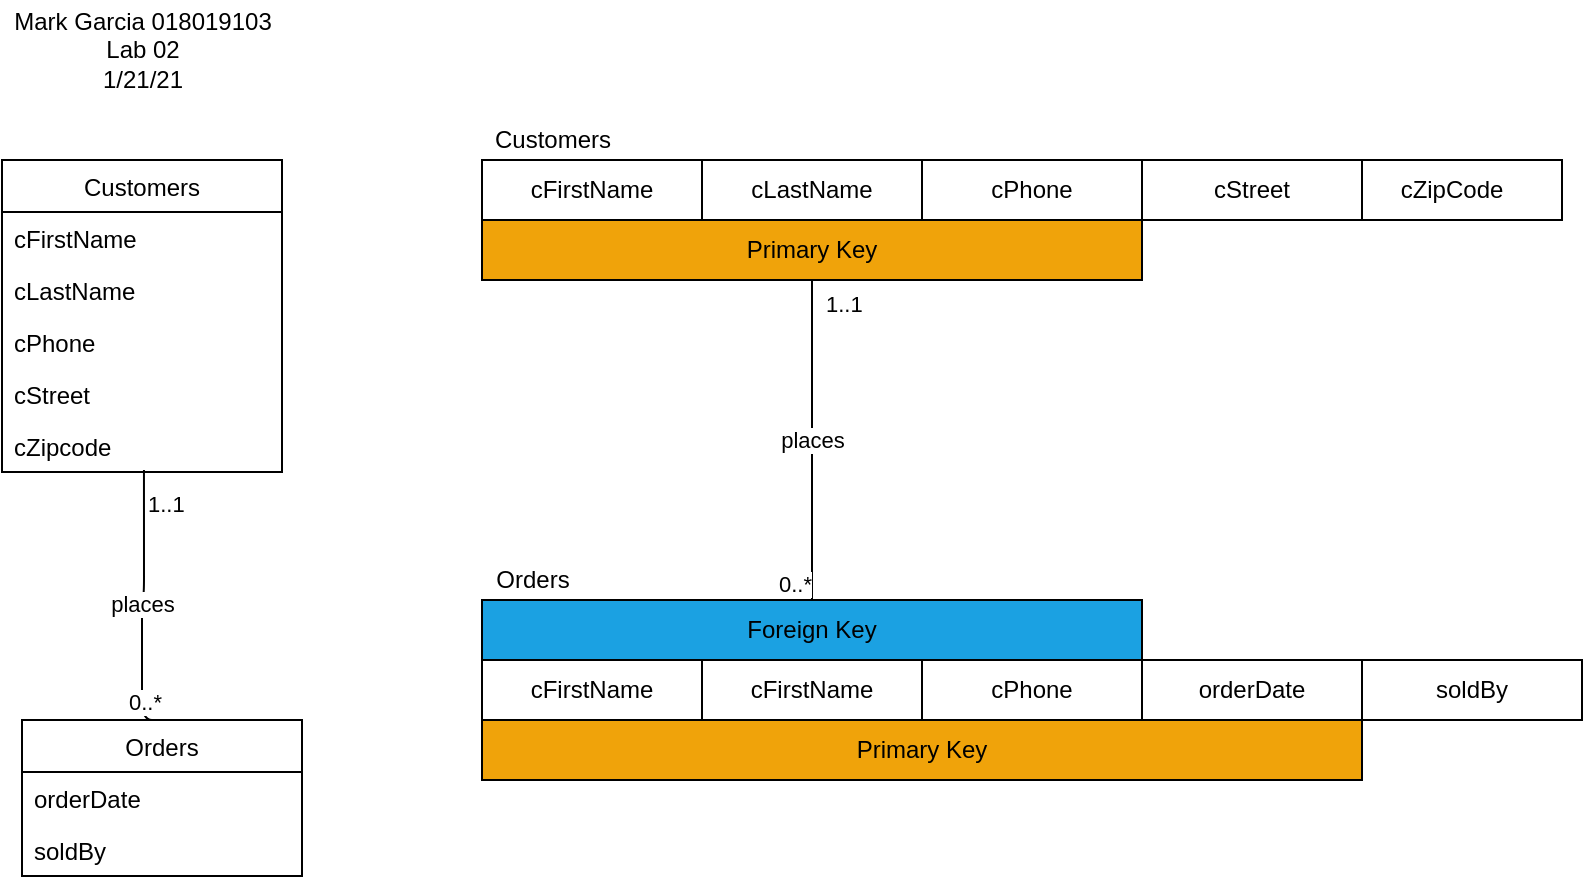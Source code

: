 <mxfile version="14.1.8" type="device"><diagram id="qFGNCaFhoHONUfrMOlms" name="Page-1"><mxGraphModel dx="1452" dy="822" grid="1" gridSize="10" guides="1" tooltips="1" connect="1" arrows="1" fold="1" page="1" pageScale="1" pageWidth="850" pageHeight="1100" math="0" shadow="0"><root><mxCell id="0"/><mxCell id="1" parent="0"/><mxCell id="_MXzXYCsib7AkDWYBO1m-8" value="Customers" style="swimlane;fontStyle=0;childLayout=stackLayout;horizontal=1;startSize=26;fillColor=none;horizontalStack=0;resizeParent=1;resizeParentMax=0;resizeLast=0;collapsible=1;marginBottom=0;" vertex="1" parent="1"><mxGeometry x="80" y="120" width="140" height="156" as="geometry"/></mxCell><mxCell id="_MXzXYCsib7AkDWYBO1m-9" value="cFirstName" style="text;strokeColor=none;fillColor=none;align=left;verticalAlign=top;spacingLeft=4;spacingRight=4;overflow=hidden;rotatable=0;points=[[0,0.5],[1,0.5]];portConstraint=eastwest;" vertex="1" parent="_MXzXYCsib7AkDWYBO1m-8"><mxGeometry y="26" width="140" height="26" as="geometry"/></mxCell><mxCell id="_MXzXYCsib7AkDWYBO1m-10" value="cLastName" style="text;strokeColor=none;fillColor=none;align=left;verticalAlign=top;spacingLeft=4;spacingRight=4;overflow=hidden;rotatable=0;points=[[0,0.5],[1,0.5]];portConstraint=eastwest;" vertex="1" parent="_MXzXYCsib7AkDWYBO1m-8"><mxGeometry y="52" width="140" height="26" as="geometry"/></mxCell><mxCell id="_MXzXYCsib7AkDWYBO1m-11" value="cPhone" style="text;strokeColor=none;fillColor=none;align=left;verticalAlign=top;spacingLeft=4;spacingRight=4;overflow=hidden;rotatable=0;points=[[0,0.5],[1,0.5]];portConstraint=eastwest;" vertex="1" parent="_MXzXYCsib7AkDWYBO1m-8"><mxGeometry y="78" width="140" height="26" as="geometry"/></mxCell><mxCell id="_MXzXYCsib7AkDWYBO1m-12" value="cStreet" style="text;strokeColor=none;fillColor=none;align=left;verticalAlign=top;spacingLeft=4;spacingRight=4;overflow=hidden;rotatable=0;points=[[0,0.5],[1,0.5]];portConstraint=eastwest;" vertex="1" parent="_MXzXYCsib7AkDWYBO1m-8"><mxGeometry y="104" width="140" height="26" as="geometry"/></mxCell><mxCell id="_MXzXYCsib7AkDWYBO1m-13" value="cZipcode" style="text;strokeColor=none;fillColor=none;align=left;verticalAlign=top;spacingLeft=4;spacingRight=4;overflow=hidden;rotatable=0;points=[[0,0.5],[1,0.5]];portConstraint=eastwest;" vertex="1" parent="_MXzXYCsib7AkDWYBO1m-8"><mxGeometry y="130" width="140" height="26" as="geometry"/></mxCell><mxCell id="_MXzXYCsib7AkDWYBO1m-14" value="Orders" style="swimlane;fontStyle=0;childLayout=stackLayout;horizontal=1;startSize=26;fillColor=none;horizontalStack=0;resizeParent=1;resizeParentMax=0;resizeLast=0;collapsible=1;marginBottom=0;" vertex="1" parent="1"><mxGeometry x="90" y="400" width="140" height="78" as="geometry"/></mxCell><mxCell id="_MXzXYCsib7AkDWYBO1m-15" value="orderDate" style="text;strokeColor=none;fillColor=none;align=left;verticalAlign=top;spacingLeft=4;spacingRight=4;overflow=hidden;rotatable=0;points=[[0,0.5],[1,0.5]];portConstraint=eastwest;" vertex="1" parent="_MXzXYCsib7AkDWYBO1m-14"><mxGeometry y="26" width="140" height="26" as="geometry"/></mxCell><mxCell id="_MXzXYCsib7AkDWYBO1m-16" value="soldBy" style="text;strokeColor=none;fillColor=none;align=left;verticalAlign=top;spacingLeft=4;spacingRight=4;overflow=hidden;rotatable=0;points=[[0,0.5],[1,0.5]];portConstraint=eastwest;" vertex="1" parent="_MXzXYCsib7AkDWYBO1m-14"><mxGeometry y="52" width="140" height="26" as="geometry"/></mxCell><mxCell id="_MXzXYCsib7AkDWYBO1m-18" value="places" style="endArrow=none;html=1;edgeStyle=orthogonalEdgeStyle;exitX=0.507;exitY=0.962;exitDx=0;exitDy=0;exitPerimeter=0;entryX=0.5;entryY=0;entryDx=0;entryDy=0;" edge="1" parent="1" source="_MXzXYCsib7AkDWYBO1m-13" target="_MXzXYCsib7AkDWYBO1m-14"><mxGeometry relative="1" as="geometry"><mxPoint x="280" y="340" as="sourcePoint"/><mxPoint x="470" y="360" as="targetPoint"/><Array as="points"><mxPoint x="151" y="338"/><mxPoint x="150" y="338"/></Array></mxGeometry></mxCell><mxCell id="_MXzXYCsib7AkDWYBO1m-19" value="1..1" style="edgeLabel;resizable=0;html=1;align=left;verticalAlign=bottom;" connectable="0" vertex="1" parent="_MXzXYCsib7AkDWYBO1m-18"><mxGeometry x="-1" relative="1" as="geometry"><mxPoint y="24.99" as="offset"/></mxGeometry></mxCell><mxCell id="_MXzXYCsib7AkDWYBO1m-20" value="0..*" style="edgeLabel;resizable=0;html=1;align=right;verticalAlign=bottom;" connectable="0" vertex="1" parent="_MXzXYCsib7AkDWYBO1m-18"><mxGeometry x="1" relative="1" as="geometry"><mxPoint y="-0.01" as="offset"/></mxGeometry></mxCell><mxCell id="_MXzXYCsib7AkDWYBO1m-42" value="" style="group;labelBorderColor=#000000;" vertex="1" connectable="0" parent="1"><mxGeometry x="320" y="100" width="540" height="80" as="geometry"/></mxCell><mxCell id="_MXzXYCsib7AkDWYBO1m-22" value="cFirstName" style="rounded=0;whiteSpace=wrap;html=1;" vertex="1" parent="_MXzXYCsib7AkDWYBO1m-42"><mxGeometry y="20" width="110" height="30" as="geometry"/></mxCell><mxCell id="_MXzXYCsib7AkDWYBO1m-23" value="cLastName" style="rounded=0;whiteSpace=wrap;html=1;" vertex="1" parent="_MXzXYCsib7AkDWYBO1m-42"><mxGeometry x="110" y="20" width="110" height="30" as="geometry"/></mxCell><mxCell id="_MXzXYCsib7AkDWYBO1m-24" value="cZipCode" style="rounded=0;whiteSpace=wrap;html=1;" vertex="1" parent="_MXzXYCsib7AkDWYBO1m-42"><mxGeometry x="430" y="20" width="110" height="30" as="geometry"/></mxCell><mxCell id="_MXzXYCsib7AkDWYBO1m-25" value="cStreet" style="rounded=0;whiteSpace=wrap;html=1;" vertex="1" parent="_MXzXYCsib7AkDWYBO1m-42"><mxGeometry x="330" y="20" width="110" height="30" as="geometry"/></mxCell><mxCell id="_MXzXYCsib7AkDWYBO1m-26" value="cPhone" style="rounded=0;whiteSpace=wrap;html=1;" vertex="1" parent="_MXzXYCsib7AkDWYBO1m-42"><mxGeometry x="220" y="20" width="110" height="30" as="geometry"/></mxCell><mxCell id="_MXzXYCsib7AkDWYBO1m-31" value="Primary Key" style="rounded=0;whiteSpace=wrap;html=1;labelBackgroundColor=none;fillColor=#f0a30a;" vertex="1" parent="_MXzXYCsib7AkDWYBO1m-42"><mxGeometry y="50" width="330" height="30" as="geometry"/></mxCell><mxCell id="_MXzXYCsib7AkDWYBO1m-32" value="Customers" style="text;html=1;align=center;verticalAlign=middle;resizable=0;points=[];autosize=1;" vertex="1" parent="_MXzXYCsib7AkDWYBO1m-42"><mxGeometry width="70" height="20" as="geometry"/></mxCell><mxCell id="_MXzXYCsib7AkDWYBO1m-43" value="" style="group" vertex="1" connectable="0" parent="1"><mxGeometry x="320" y="320" width="550" height="110" as="geometry"/></mxCell><mxCell id="_MXzXYCsib7AkDWYBO1m-34" value="cFirstName" style="rounded=0;whiteSpace=wrap;html=1;" vertex="1" parent="_MXzXYCsib7AkDWYBO1m-43"><mxGeometry y="50" width="110" height="30" as="geometry"/></mxCell><mxCell id="_MXzXYCsib7AkDWYBO1m-35" value="soldBy" style="rounded=0;whiteSpace=wrap;html=1;" vertex="1" parent="_MXzXYCsib7AkDWYBO1m-43"><mxGeometry x="440" y="50" width="110" height="30" as="geometry"/></mxCell><mxCell id="_MXzXYCsib7AkDWYBO1m-36" value="orderDate" style="rounded=0;whiteSpace=wrap;html=1;" vertex="1" parent="_MXzXYCsib7AkDWYBO1m-43"><mxGeometry x="330" y="50" width="110" height="30" as="geometry"/></mxCell><mxCell id="_MXzXYCsib7AkDWYBO1m-37" value="cPhone" style="rounded=0;whiteSpace=wrap;html=1;" vertex="1" parent="_MXzXYCsib7AkDWYBO1m-43"><mxGeometry x="220" y="50" width="110" height="30" as="geometry"/></mxCell><mxCell id="_MXzXYCsib7AkDWYBO1m-38" value="cFirstName" style="rounded=0;whiteSpace=wrap;html=1;" vertex="1" parent="_MXzXYCsib7AkDWYBO1m-43"><mxGeometry x="110" y="50" width="110" height="30" as="geometry"/></mxCell><mxCell id="_MXzXYCsib7AkDWYBO1m-39" value="Foreign Key" style="rounded=0;whiteSpace=wrap;html=1;fillColor=#1ba1e2;" vertex="1" parent="_MXzXYCsib7AkDWYBO1m-43"><mxGeometry y="20" width="330" height="30" as="geometry"/></mxCell><mxCell id="_MXzXYCsib7AkDWYBO1m-40" value="Primary Key" style="rounded=0;whiteSpace=wrap;html=1;fillColor=#f0a30a;" vertex="1" parent="_MXzXYCsib7AkDWYBO1m-43"><mxGeometry y="80" width="440" height="30" as="geometry"/></mxCell><mxCell id="_MXzXYCsib7AkDWYBO1m-41" value="Orders" style="text;html=1;align=center;verticalAlign=middle;resizable=0;points=[];autosize=1;fontColor=#000000;" vertex="1" parent="_MXzXYCsib7AkDWYBO1m-43"><mxGeometry width="50" height="20" as="geometry"/></mxCell><mxCell id="_MXzXYCsib7AkDWYBO1m-44" value="places" style="endArrow=none;html=1;edgeStyle=orthogonalEdgeStyle;fontColor=#000000;entryX=0.5;entryY=0;entryDx=0;entryDy=0;exitX=0.5;exitY=1;exitDx=0;exitDy=0;" edge="1" parent="1" source="_MXzXYCsib7AkDWYBO1m-31" target="_MXzXYCsib7AkDWYBO1m-39"><mxGeometry relative="1" as="geometry"><mxPoint x="400" y="270" as="sourcePoint"/><mxPoint x="560" y="270" as="targetPoint"/></mxGeometry></mxCell><mxCell id="_MXzXYCsib7AkDWYBO1m-45" value="1..1" style="edgeLabel;resizable=0;html=1;align=left;verticalAlign=bottom;" connectable="0" vertex="1" parent="_MXzXYCsib7AkDWYBO1m-44"><mxGeometry x="-1" relative="1" as="geometry"><mxPoint x="5" y="20" as="offset"/></mxGeometry></mxCell><mxCell id="_MXzXYCsib7AkDWYBO1m-46" value="0..*" style="edgeLabel;resizable=0;html=1;align=right;verticalAlign=bottom;" connectable="0" vertex="1" parent="_MXzXYCsib7AkDWYBO1m-44"><mxGeometry x="1" relative="1" as="geometry"/></mxCell><mxCell id="_MXzXYCsib7AkDWYBO1m-47" value="Mark Garcia 018019103&lt;br&gt;Lab 02&lt;br&gt;1/21/21" style="text;html=1;align=center;verticalAlign=middle;resizable=0;points=[];autosize=1;fontColor=#000000;" vertex="1" parent="1"><mxGeometry x="80" y="40" width="140" height="50" as="geometry"/></mxCell></root></mxGraphModel></diagram></mxfile>